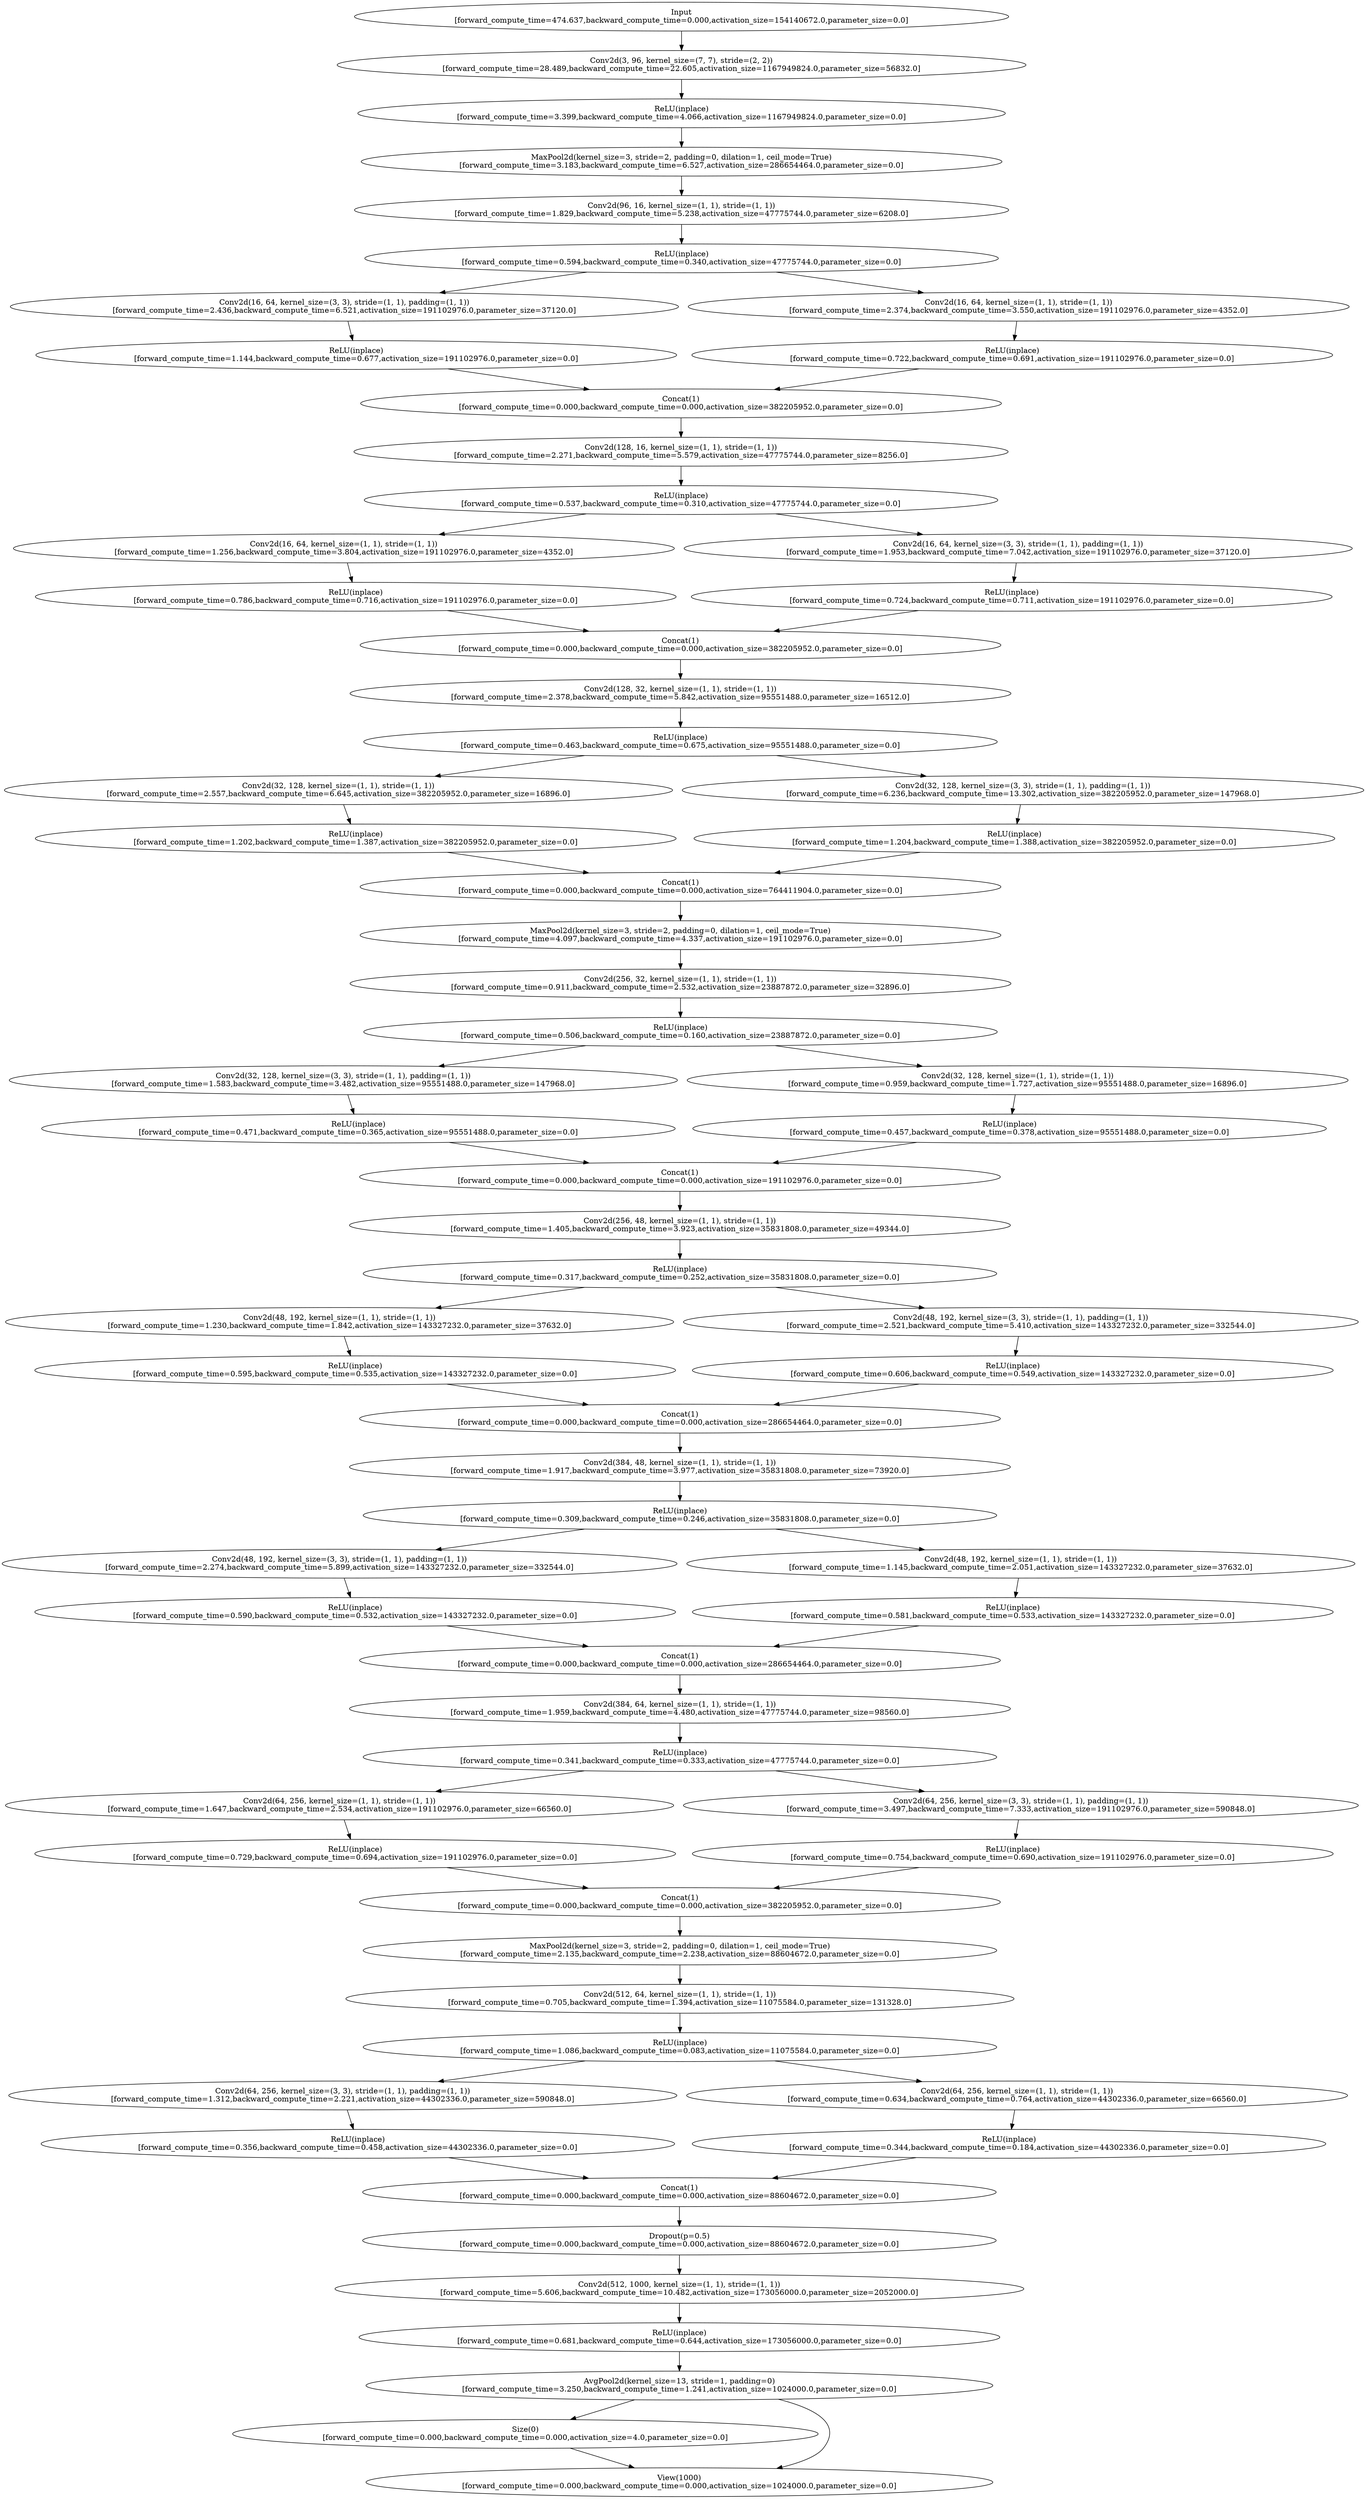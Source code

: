 digraph {
	node11 [label="Concat(1)
[forward_compute_time=0.000,backward_compute_time=0.000,activation_size=382205952.0,parameter_size=0.0]"]
	node10 [label="ReLU(inplace)
[forward_compute_time=1.144,backward_compute_time=0.677,activation_size=191102976.0,parameter_size=0.0]"]
	node13 [label="ReLU(inplace)
[forward_compute_time=0.537,backward_compute_time=0.310,activation_size=47775744.0,parameter_size=0.0]"]
	node12 [label="Conv2d(128, 16, kernel_size=(1, 1), stride=(1, 1))
[forward_compute_time=2.271,backward_compute_time=5.579,activation_size=47775744.0,parameter_size=8256.0]"]
	node15 [label="ReLU(inplace)
[forward_compute_time=0.786,backward_compute_time=0.716,activation_size=191102976.0,parameter_size=0.0]"]
	node14 [label="Conv2d(16, 64, kernel_size=(1, 1), stride=(1, 1))
[forward_compute_time=1.256,backward_compute_time=3.804,activation_size=191102976.0,parameter_size=4352.0]"]
	node17 [label="ReLU(inplace)
[forward_compute_time=0.724,backward_compute_time=0.711,activation_size=191102976.0,parameter_size=0.0]"]
	node16 [label="Conv2d(16, 64, kernel_size=(3, 3), stride=(1, 1), padding=(1, 1))
[forward_compute_time=1.953,backward_compute_time=7.042,activation_size=191102976.0,parameter_size=37120.0]"]
	node19 [label="Conv2d(128, 32, kernel_size=(1, 1), stride=(1, 1))
[forward_compute_time=2.378,backward_compute_time=5.842,activation_size=95551488.0,parameter_size=16512.0]"]
	node18 [label="Concat(1)
[forward_compute_time=0.000,backward_compute_time=0.000,activation_size=382205952.0,parameter_size=0.0]"]
	node31 [label="Conv2d(32, 128, kernel_size=(3, 3), stride=(1, 1), padding=(1, 1))
[forward_compute_time=1.583,backward_compute_time=3.482,activation_size=95551488.0,parameter_size=147968.0]"]
	node30 [label="ReLU(inplace)
[forward_compute_time=0.457,backward_compute_time=0.378,activation_size=95551488.0,parameter_size=0.0]"]
	node37 [label="ReLU(inplace)
[forward_compute_time=0.595,backward_compute_time=0.535,activation_size=143327232.0,parameter_size=0.0]"]
	node36 [label="Conv2d(48, 192, kernel_size=(1, 1), stride=(1, 1))
[forward_compute_time=1.230,backward_compute_time=1.842,activation_size=143327232.0,parameter_size=37632.0]"]
	node35 [label="ReLU(inplace)
[forward_compute_time=0.317,backward_compute_time=0.252,activation_size=35831808.0,parameter_size=0.0]"]
	node34 [label="Conv2d(256, 48, kernel_size=(1, 1), stride=(1, 1))
[forward_compute_time=1.405,backward_compute_time=3.923,activation_size=35831808.0,parameter_size=49344.0]"]
	node60 [label="Conv2d(64, 256, kernel_size=(3, 3), stride=(1, 1), padding=(1, 1))
[forward_compute_time=1.312,backward_compute_time=2.221,activation_size=44302336.0,parameter_size=590848.0]"]
	node38 [label="Conv2d(48, 192, kernel_size=(3, 3), stride=(1, 1), padding=(1, 1))
[forward_compute_time=2.521,backward_compute_time=5.410,activation_size=143327232.0,parameter_size=332544.0]"]
	node59 [label="ReLU(inplace)
[forward_compute_time=0.344,backward_compute_time=0.184,activation_size=44302336.0,parameter_size=0.0]"]
	node58 [label="Conv2d(64, 256, kernel_size=(1, 1), stride=(1, 1))
[forward_compute_time=0.634,backward_compute_time=0.764,activation_size=44302336.0,parameter_size=66560.0]"]
	node61 [label="ReLU(inplace)
[forward_compute_time=0.356,backward_compute_time=0.458,activation_size=44302336.0,parameter_size=0.0]"]
	node55 [label="MaxPool2d(kernel_size=3, stride=2, padding=0, dilation=1, ceil_mode=True)
[forward_compute_time=2.135,backward_compute_time=2.238,activation_size=88604672.0,parameter_size=0.0]"]
	node54 [label="Concat(1)
[forward_compute_time=0.000,backward_compute_time=0.000,activation_size=382205952.0,parameter_size=0.0]"]
	node57 [label="ReLU(inplace)
[forward_compute_time=1.086,backward_compute_time=0.083,activation_size=11075584.0,parameter_size=0.0]"]
	node56 [label="Conv2d(512, 64, kernel_size=(1, 1), stride=(1, 1))
[forward_compute_time=0.705,backward_compute_time=1.394,activation_size=11075584.0,parameter_size=131328.0]"]
	node51 [label="ReLU(inplace)
[forward_compute_time=0.729,backward_compute_time=0.694,activation_size=191102976.0,parameter_size=0.0]"]
	node50 [label="Conv2d(64, 256, kernel_size=(1, 1), stride=(1, 1))
[forward_compute_time=1.647,backward_compute_time=2.534,activation_size=191102976.0,parameter_size=66560.0]"]
	node53 [label="ReLU(inplace)
[forward_compute_time=0.754,backward_compute_time=0.690,activation_size=191102976.0,parameter_size=0.0]"]
	node52 [label="Conv2d(64, 256, kernel_size=(3, 3), stride=(1, 1), padding=(1, 1))
[forward_compute_time=3.497,backward_compute_time=7.333,activation_size=191102976.0,parameter_size=590848.0]"]
	node63 [label="Dropout(p=0.5)
[forward_compute_time=0.000,backward_compute_time=0.000,activation_size=88604672.0,parameter_size=0.0]"]
	node64 [label="Conv2d(512, 1000, kernel_size=(1, 1), stride=(1, 1))
[forward_compute_time=5.606,backward_compute_time=10.482,activation_size=173056000.0,parameter_size=2052000.0]"]
	node65 [label="ReLU(inplace)
[forward_compute_time=0.681,backward_compute_time=0.644,activation_size=173056000.0,parameter_size=0.0]"]
	node62 [label="Concat(1)
[forward_compute_time=0.000,backward_compute_time=0.000,activation_size=88604672.0,parameter_size=0.0]"]
	node33 [label="Concat(1)
[forward_compute_time=0.000,backward_compute_time=0.000,activation_size=191102976.0,parameter_size=0.0]"]
	node66 [label="AvgPool2d(kernel_size=13, stride=1, padding=0)
[forward_compute_time=3.250,backward_compute_time=1.241,activation_size=1024000.0,parameter_size=0.0]"]
	node32 [label="ReLU(inplace)
[forward_compute_time=0.471,backward_compute_time=0.365,activation_size=95551488.0,parameter_size=0.0]"]
	node39 [label="ReLU(inplace)
[forward_compute_time=0.606,backward_compute_time=0.549,activation_size=143327232.0,parameter_size=0.0]"]
	node67 [label="Size(0)
[forward_compute_time=0.000,backward_compute_time=0.000,activation_size=4.0,parameter_size=0.0]"]
	node28 [label="ReLU(inplace)
[forward_compute_time=0.506,backward_compute_time=0.160,activation_size=23887872.0,parameter_size=0.0]"]
	node29 [label="Conv2d(32, 128, kernel_size=(1, 1), stride=(1, 1))
[forward_compute_time=0.959,backward_compute_time=1.727,activation_size=95551488.0,parameter_size=16896.0]"]
	node24 [label="ReLU(inplace)
[forward_compute_time=1.204,backward_compute_time=1.388,activation_size=382205952.0,parameter_size=0.0]"]
	node25 [label="Concat(1)
[forward_compute_time=0.000,backward_compute_time=0.000,activation_size=764411904.0,parameter_size=0.0]"]
	node26 [label="MaxPool2d(kernel_size=3, stride=2, padding=0, dilation=1, ceil_mode=True)
[forward_compute_time=4.097,backward_compute_time=4.337,activation_size=191102976.0,parameter_size=0.0]"]
	node27 [label="Conv2d(256, 32, kernel_size=(1, 1), stride=(1, 1))
[forward_compute_time=0.911,backward_compute_time=2.532,activation_size=23887872.0,parameter_size=32896.0]"]
	node20 [label="ReLU(inplace)
[forward_compute_time=0.463,backward_compute_time=0.675,activation_size=95551488.0,parameter_size=0.0]"]
	node21 [label="Conv2d(32, 128, kernel_size=(1, 1), stride=(1, 1))
[forward_compute_time=2.557,backward_compute_time=6.645,activation_size=382205952.0,parameter_size=16896.0]"]
	node22 [label="ReLU(inplace)
[forward_compute_time=1.202,backward_compute_time=1.387,activation_size=382205952.0,parameter_size=0.0]"]
	node23 [label="Conv2d(32, 128, kernel_size=(3, 3), stride=(1, 1), padding=(1, 1))
[forward_compute_time=6.236,backward_compute_time=13.302,activation_size=382205952.0,parameter_size=147968.0]"]
	node68 [label="View(1000)
[forward_compute_time=0.000,backward_compute_time=0.000,activation_size=1024000.0,parameter_size=0.0]"]
	node48 [label="Conv2d(384, 64, kernel_size=(1, 1), stride=(1, 1))
[forward_compute_time=1.959,backward_compute_time=4.480,activation_size=47775744.0,parameter_size=98560.0]"]
	node49 [label="ReLU(inplace)
[forward_compute_time=0.341,backward_compute_time=0.333,activation_size=47775744.0,parameter_size=0.0]"]
	node46 [label="ReLU(inplace)
[forward_compute_time=0.590,backward_compute_time=0.532,activation_size=143327232.0,parameter_size=0.0]"]
	node47 [label="Concat(1)
[forward_compute_time=0.000,backward_compute_time=0.000,activation_size=286654464.0,parameter_size=0.0]"]
	node44 [label="ReLU(inplace)
[forward_compute_time=0.581,backward_compute_time=0.533,activation_size=143327232.0,parameter_size=0.0]"]
	node45 [label="Conv2d(48, 192, kernel_size=(3, 3), stride=(1, 1), padding=(1, 1))
[forward_compute_time=2.274,backward_compute_time=5.899,activation_size=143327232.0,parameter_size=332544.0]"]
	node42 [label="ReLU(inplace)
[forward_compute_time=0.309,backward_compute_time=0.246,activation_size=35831808.0,parameter_size=0.0]"]
	node43 [label="Conv2d(48, 192, kernel_size=(1, 1), stride=(1, 1))
[forward_compute_time=1.145,backward_compute_time=2.051,activation_size=143327232.0,parameter_size=37632.0]"]
	node40 [label="Concat(1)
[forward_compute_time=0.000,backward_compute_time=0.000,activation_size=286654464.0,parameter_size=0.0]"]
	node41 [label="Conv2d(384, 48, kernel_size=(1, 1), stride=(1, 1))
[forward_compute_time=1.917,backward_compute_time=3.977,activation_size=35831808.0,parameter_size=73920.0]"]
	node9 [label="Conv2d(16, 64, kernel_size=(3, 3), stride=(1, 1), padding=(1, 1))
[forward_compute_time=2.436,backward_compute_time=6.521,activation_size=191102976.0,parameter_size=37120.0]"]
	node8 [label="ReLU(inplace)
[forward_compute_time=0.722,backward_compute_time=0.691,activation_size=191102976.0,parameter_size=0.0]"]
	node1 [label="Input
[forward_compute_time=474.637,backward_compute_time=0.000,activation_size=154140672.0,parameter_size=0.0]"]
	node3 [label="ReLU(inplace)
[forward_compute_time=3.399,backward_compute_time=4.066,activation_size=1167949824.0,parameter_size=0.0]"]
	node2 [label="Conv2d(3, 96, kernel_size=(7, 7), stride=(2, 2))
[forward_compute_time=28.489,backward_compute_time=22.605,activation_size=1167949824.0,parameter_size=56832.0]"]
	node5 [label="Conv2d(96, 16, kernel_size=(1, 1), stride=(1, 1))
[forward_compute_time=1.829,backward_compute_time=5.238,activation_size=47775744.0,parameter_size=6208.0]"]
	node4 [label="MaxPool2d(kernel_size=3, stride=2, padding=0, dilation=1, ceil_mode=True)
[forward_compute_time=3.183,backward_compute_time=6.527,activation_size=286654464.0,parameter_size=0.0]"]
	node7 [label="Conv2d(16, 64, kernel_size=(1, 1), stride=(1, 1))
[forward_compute_time=2.374,backward_compute_time=3.550,activation_size=191102976.0,parameter_size=4352.0]"]
	node6 [label="ReLU(inplace)
[forward_compute_time=0.594,backward_compute_time=0.340,activation_size=47775744.0,parameter_size=0.0]"]
	node11 -> node12
	node10 -> node11
	node13 -> node14
	node13 -> node16
	node12 -> node13
	node15 -> node18
	node14 -> node15
	node17 -> node18
	node16 -> node17
	node19 -> node20
	node18 -> node19
	node31 -> node32
	node30 -> node33
	node37 -> node40
	node36 -> node37
	node35 -> node36
	node35 -> node38
	node34 -> node35
	node60 -> node61
	node38 -> node39
	node59 -> node62
	node58 -> node59
	node61 -> node62
	node55 -> node56
	node54 -> node55
	node57 -> node58
	node57 -> node60
	node56 -> node57
	node51 -> node54
	node50 -> node51
	node53 -> node54
	node52 -> node53
	node63 -> node64
	node64 -> node65
	node65 -> node66
	node62 -> node63
	node33 -> node34
	node66 -> node67
	node66 -> node68
	node32 -> node33
	node39 -> node40
	node67 -> node68
	node28 -> node29
	node28 -> node31
	node29 -> node30
	node24 -> node25
	node25 -> node26
	node26 -> node27
	node27 -> node28
	node20 -> node21
	node20 -> node23
	node21 -> node22
	node22 -> node25
	node23 -> node24
	node48 -> node49
	node49 -> node50
	node49 -> node52
	node46 -> node47
	node47 -> node48
	node44 -> node47
	node45 -> node46
	node42 -> node43
	node42 -> node45
	node43 -> node44
	node40 -> node41
	node41 -> node42
	node9 -> node10
	node8 -> node11
	node1 -> node2
	node3 -> node4
	node2 -> node3
	node5 -> node6
	node4 -> node5
	node7 -> node8
	node6 -> node7
	node6 -> node9
}
